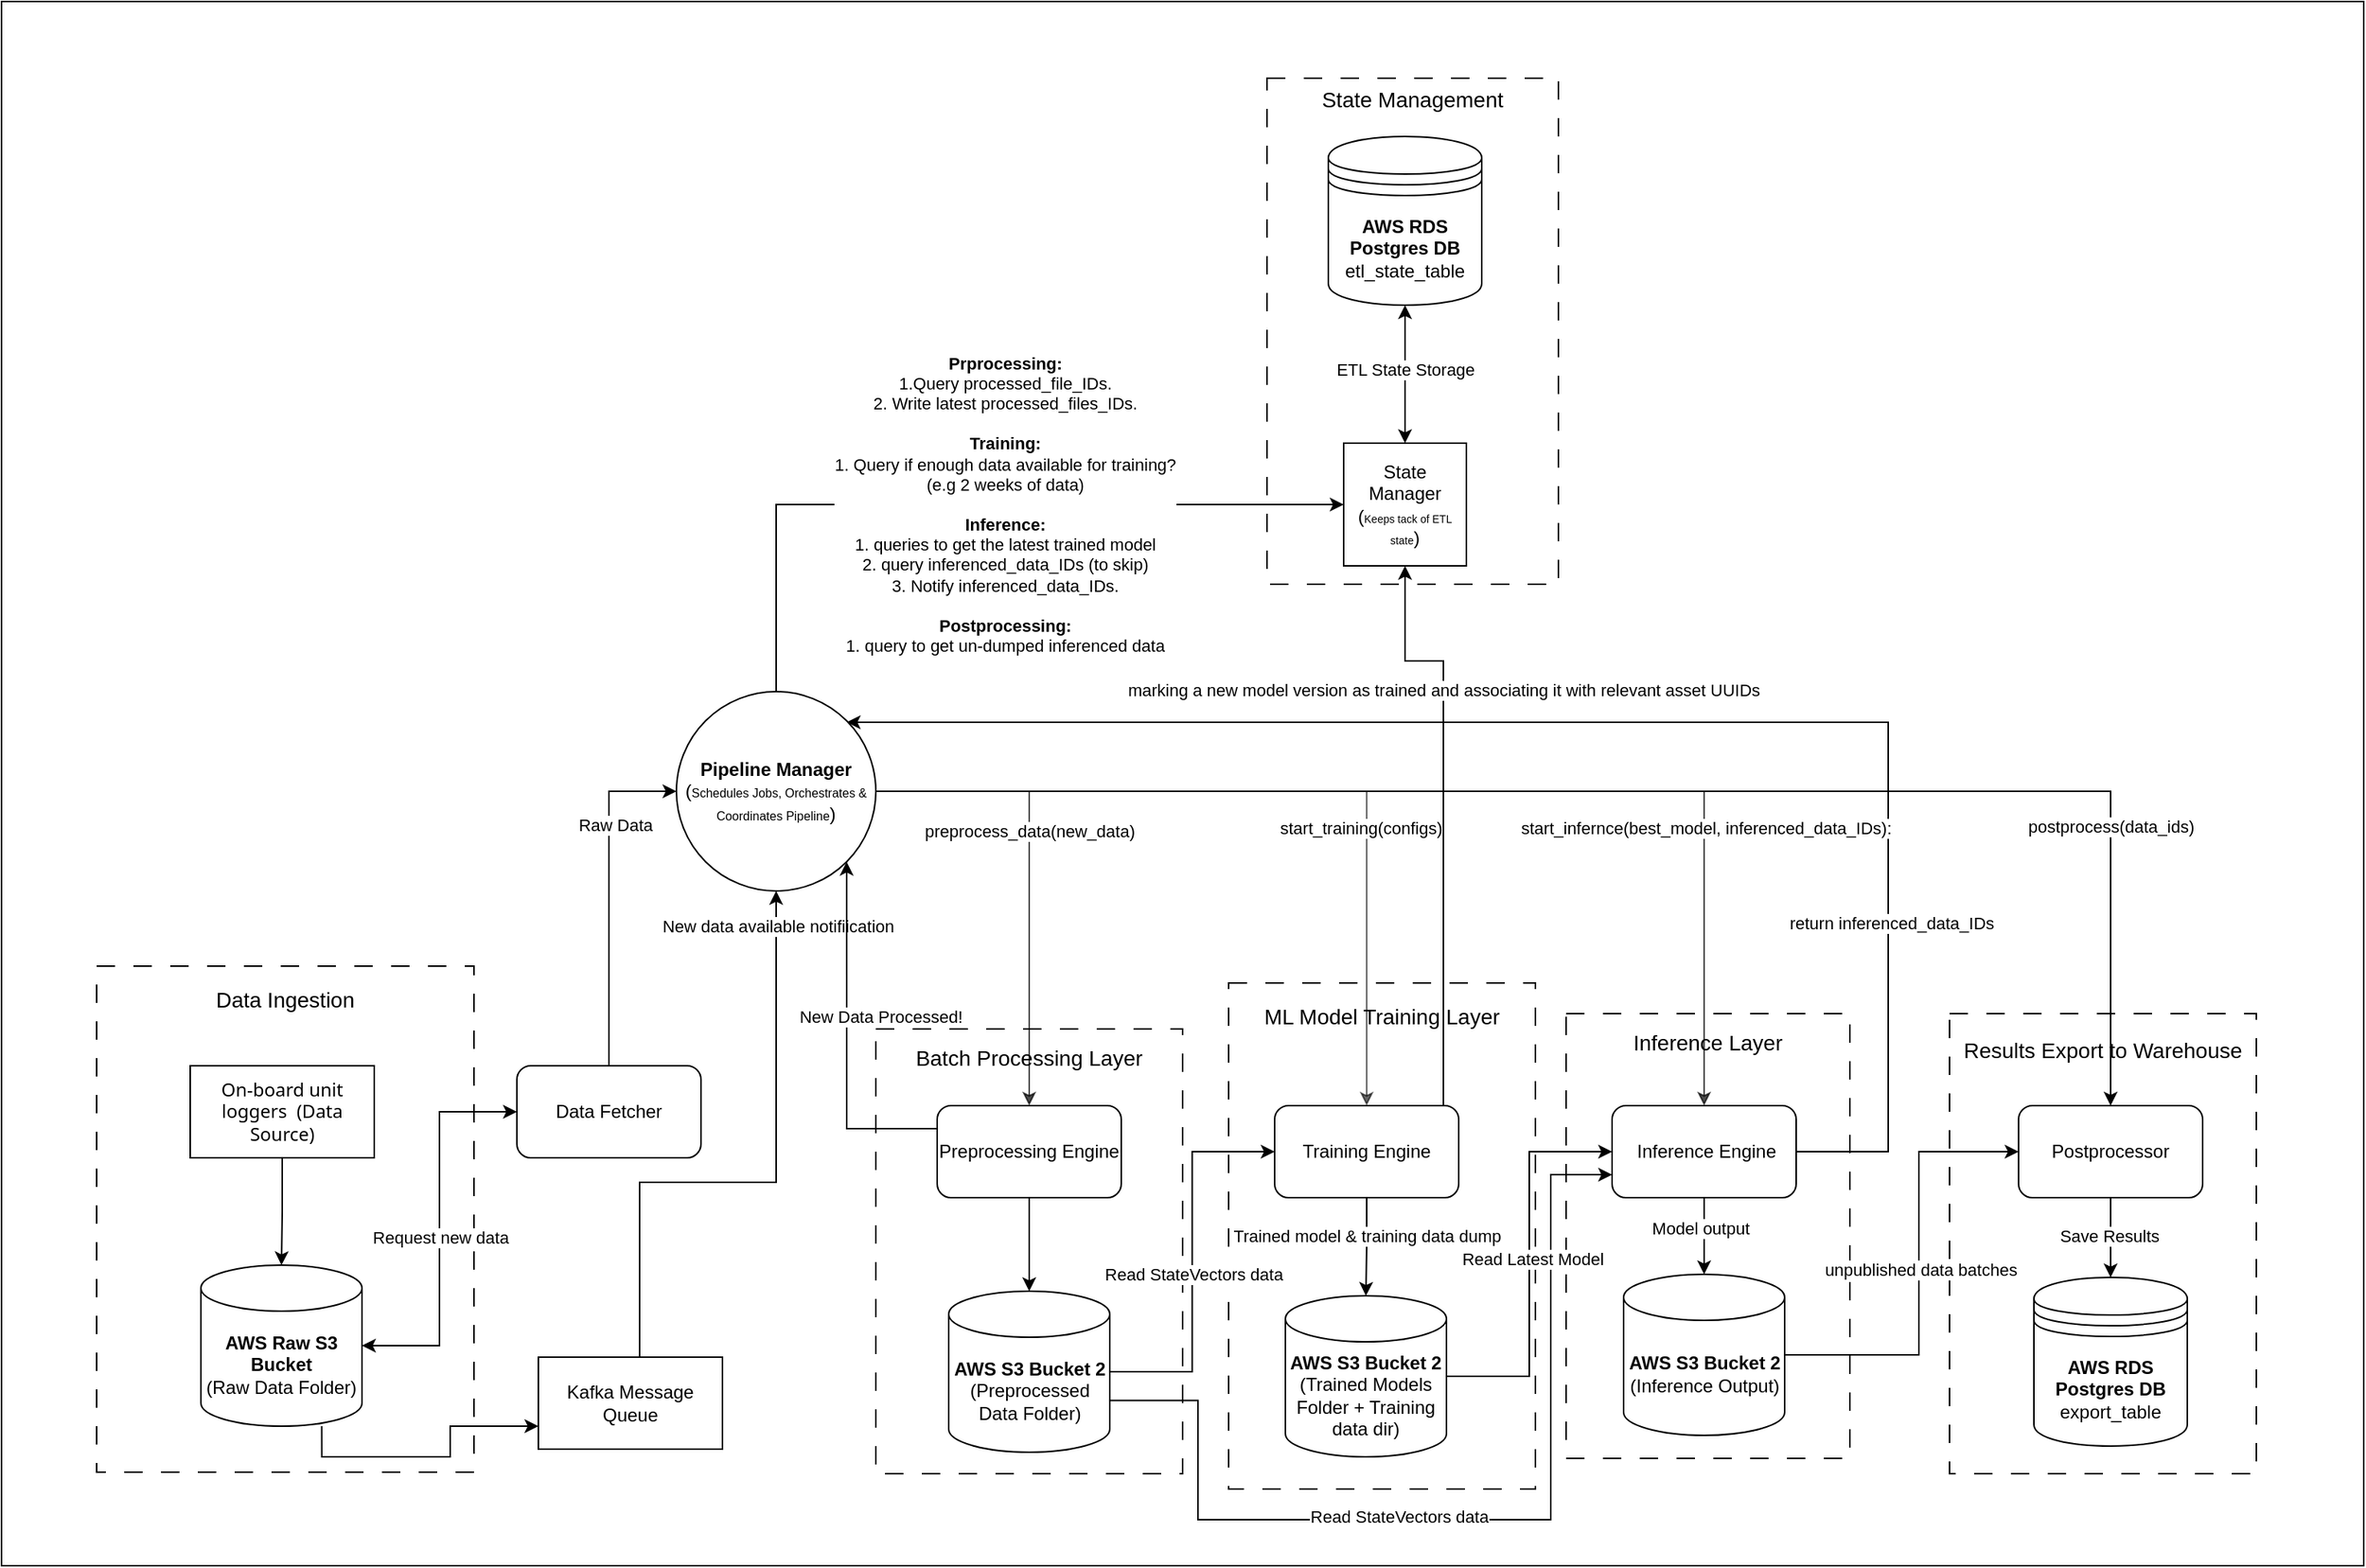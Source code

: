 <mxfile version="22.0.8" type="device">
  <diagram name="Page-1" id="5Zid5eUr49LPNto3jNUf">
    <mxGraphModel dx="1949" dy="1887" grid="1" gridSize="10" guides="1" tooltips="1" connect="1" arrows="1" fold="1" page="1" pageScale="1" pageWidth="827" pageHeight="1169" math="0" shadow="0">
      <root>
        <mxCell id="0" />
        <mxCell id="1" parent="0" />
        <mxCell id="Us4isVm1REwz6PQovXvu-9" value="" style="rounded=0;whiteSpace=wrap;html=1;fillColor=none;" parent="1" vertex="1">
          <mxGeometry x="-520" y="-560" width="1540" height="1020" as="geometry" />
        </mxCell>
        <mxCell id="okRBRZJAXJqxa18_oQfB-59" value="&lt;font style=&quot;font-size: 14px;&quot;&gt;Results Export to Warehouse&lt;br&gt;&lt;br&gt;&lt;br&gt;&lt;br&gt;&lt;br&gt;&lt;br&gt;&lt;br&gt;&lt;br&gt;&lt;br&gt;&lt;br&gt;&lt;br&gt;&lt;br&gt;&lt;br&gt;&lt;br&gt;&lt;br&gt;&lt;br&gt;&lt;/font&gt;" style="rounded=0;whiteSpace=wrap;html=1;fillColor=default;dashed=1;dashPattern=12 12;" parent="1" vertex="1">
          <mxGeometry x="750" y="100" width="200" height="300" as="geometry" />
        </mxCell>
        <mxCell id="okRBRZJAXJqxa18_oQfB-24" value="&lt;font style=&quot;font-size: 14px;&quot;&gt;Data Ingestion&lt;br&gt;&lt;br&gt;&lt;br&gt;&lt;br&gt;&lt;br&gt;&lt;br&gt;&lt;br&gt;&lt;br&gt;&lt;br&gt;&lt;br&gt;&lt;br&gt;&lt;br&gt;&lt;br&gt;&lt;br&gt;&lt;br&gt;&lt;br&gt;&lt;br&gt;&lt;br&gt;&lt;/font&gt;" style="rounded=0;whiteSpace=wrap;html=1;fillColor=default;dashed=1;dashPattern=12 12;labelBackgroundColor=none;" parent="1" vertex="1">
          <mxGeometry x="-458" y="69" width="246" height="330" as="geometry" />
        </mxCell>
        <mxCell id="okRBRZJAXJqxa18_oQfB-28" value="&lt;font style=&quot;font-size: 14px;&quot;&gt;Batch Processing Layer&lt;br&gt;&lt;br&gt;&lt;br&gt;&lt;br&gt;&lt;br&gt;&lt;br&gt;&lt;br&gt;&lt;br&gt;&lt;br&gt;&lt;br&gt;&lt;br&gt;&lt;br&gt;&lt;br&gt;&lt;br&gt;&lt;br&gt;&lt;br&gt;&lt;/font&gt;" style="rounded=0;whiteSpace=wrap;html=1;fillColor=default;dashed=1;dashPattern=12 12;labelBackgroundColor=default;" parent="1" vertex="1">
          <mxGeometry x="50" y="110" width="200" height="290" as="geometry" />
        </mxCell>
        <mxCell id="okRBRZJAXJqxa18_oQfB-38" value="&lt;font style=&quot;font-size: 14px;&quot;&gt;ML Model Training Layer&lt;br&gt;&lt;br&gt;&lt;br&gt;&lt;br&gt;&lt;br&gt;&lt;br&gt;&lt;br&gt;&lt;br&gt;&lt;br&gt;&lt;br&gt;&lt;br&gt;&lt;br&gt;&lt;br&gt;&lt;br&gt;&lt;br&gt;&lt;br&gt;&lt;br&gt;&lt;br&gt;&lt;/font&gt;" style="rounded=0;whiteSpace=wrap;html=1;fillColor=default;dashed=1;dashPattern=12 12;pointerEvents=0;labelBackgroundColor=default;" parent="1" vertex="1">
          <mxGeometry x="280" y="80" width="200" height="330" as="geometry" />
        </mxCell>
        <mxCell id="okRBRZJAXJqxa18_oQfB-41" value="&lt;font style=&quot;font-size: 14px;&quot;&gt;Inference Layer&lt;br&gt;&lt;br&gt;&lt;br&gt;&lt;br&gt;&lt;br&gt;&lt;br&gt;&lt;br&gt;&lt;br&gt;&lt;br&gt;&lt;br&gt;&lt;br&gt;&lt;br&gt;&lt;br&gt;&lt;br&gt;&lt;br&gt;&lt;br&gt;&lt;/font&gt;" style="rounded=0;whiteSpace=wrap;html=1;fillColor=default;dashed=1;dashPattern=12 12;labelBackgroundColor=none;" parent="1" vertex="1">
          <mxGeometry x="500" y="100" width="185" height="290" as="geometry" />
        </mxCell>
        <mxCell id="Us4isVm1REwz6PQovXvu-4" value="&lt;font style=&quot;font-size: 14px;&quot;&gt;State Management&lt;br&gt;&lt;br&gt;&lt;br&gt;&lt;br&gt;&lt;br&gt;&lt;br&gt;&lt;br&gt;&lt;br&gt;&lt;br&gt;&lt;br&gt;&lt;br&gt;&lt;br&gt;&lt;br&gt;&lt;br&gt;&lt;br&gt;&lt;br&gt;&lt;br&gt;&lt;br&gt;&lt;br&gt;&lt;/font&gt;" style="rounded=0;whiteSpace=wrap;html=1;fillColor=default;dashed=1;dashPattern=12 12;" parent="1" vertex="1">
          <mxGeometry x="305" y="-510" width="190" height="330" as="geometry" />
        </mxCell>
        <mxCell id="okRBRZJAXJqxa18_oQfB-20" style="edgeStyle=orthogonalEdgeStyle;rounded=0;orthogonalLoop=1;jettySize=auto;html=1;entryX=0.5;entryY=0;entryDx=0;entryDy=0;" parent="1" source="okRBRZJAXJqxa18_oQfB-2" target="okRBRZJAXJqxa18_oQfB-5" edge="1">
          <mxGeometry relative="1" as="geometry" />
        </mxCell>
        <mxCell id="okRBRZJAXJqxa18_oQfB-2" value="&lt;div style=&quot;&quot;&gt;&lt;font face=&quot;Söhne, ui-sans-serif, system-ui, -apple-system, Segoe UI, Roboto, Ubuntu, Cantarell, Noto Sans, sans-serif, Helvetica Neue, Arial, Apple Color Emoji, Segoe UI Emoji, Segoe UI Symbol, Noto Color Emoji&quot;&gt;On-board unit loggers&amp;nbsp; (Data Source)&lt;/font&gt;&lt;/div&gt;" style="rounded=0;whiteSpace=wrap;html=1;align=center;" parent="1" vertex="1">
          <mxGeometry x="-397" y="134" width="120" height="60" as="geometry" />
        </mxCell>
        <mxCell id="T4aBIHStRHKb7jWYq7oS-13" style="edgeStyle=orthogonalEdgeStyle;rounded=0;orthogonalLoop=1;jettySize=auto;html=1;exitX=0.75;exitY=1;exitDx=0;exitDy=0;entryX=0;entryY=0.75;entryDx=0;entryDy=0;" parent="1" source="okRBRZJAXJqxa18_oQfB-5" target="okRBRZJAXJqxa18_oQfB-6" edge="1">
          <mxGeometry relative="1" as="geometry" />
        </mxCell>
        <mxCell id="T4aBIHStRHKb7jWYq7oS-14" style="edgeStyle=orthogonalEdgeStyle;rounded=0;orthogonalLoop=1;jettySize=auto;html=1;entryX=0;entryY=0.5;entryDx=0;entryDy=0;startArrow=classic;startFill=1;" parent="1" source="okRBRZJAXJqxa18_oQfB-5" target="T4aBIHStRHKb7jWYq7oS-9" edge="1">
          <mxGeometry relative="1" as="geometry" />
        </mxCell>
        <mxCell id="T4aBIHStRHKb7jWYq7oS-17" value="Request new data" style="edgeLabel;html=1;align=center;verticalAlign=middle;resizable=0;points=[];" parent="T4aBIHStRHKb7jWYq7oS-14" vertex="1" connectable="0">
          <mxGeometry x="-0.542" relative="1" as="geometry">
            <mxPoint y="-63" as="offset" />
          </mxGeometry>
        </mxCell>
        <mxCell id="okRBRZJAXJqxa18_oQfB-5" value="&lt;b style=&quot;border-color: var(--border-color);&quot;&gt;AWS Raw S3 Bucket&lt;br&gt;&lt;/b&gt;(Raw Data Folder)" style="shape=cylinder3;whiteSpace=wrap;html=1;boundedLbl=1;backgroundOutline=1;size=15;" parent="1" vertex="1">
          <mxGeometry x="-390" y="264" width="105" height="105" as="geometry" />
        </mxCell>
        <mxCell id="okRBRZJAXJqxa18_oQfB-44" style="edgeStyle=orthogonalEdgeStyle;rounded=0;orthogonalLoop=1;jettySize=auto;html=1;exitX=0.75;exitY=0;exitDx=0;exitDy=0;entryX=0.5;entryY=1;entryDx=0;entryDy=0;" parent="1" source="okRBRZJAXJqxa18_oQfB-6" target="okRBRZJAXJqxa18_oQfB-42" edge="1">
          <mxGeometry relative="1" as="geometry">
            <Array as="points">
              <mxPoint x="-104" y="210" />
              <mxPoint x="-15" y="210" />
            </Array>
          </mxGeometry>
        </mxCell>
        <mxCell id="T4aBIHStRHKb7jWYq7oS-7" value="New data available notifiication" style="edgeLabel;html=1;align=center;verticalAlign=middle;resizable=0;points=[];" parent="okRBRZJAXJqxa18_oQfB-44" vertex="1" connectable="0">
          <mxGeometry x="0.7" relative="1" as="geometry">
            <mxPoint x="1" y="-40" as="offset" />
          </mxGeometry>
        </mxCell>
        <mxCell id="okRBRZJAXJqxa18_oQfB-6" value="Kafka Message Queue" style="rounded=0;whiteSpace=wrap;html=1;" parent="1" vertex="1">
          <mxGeometry x="-170" y="324" width="120" height="60" as="geometry" />
        </mxCell>
        <mxCell id="okRBRZJAXJqxa18_oQfB-37" value="" style="edgeStyle=orthogonalEdgeStyle;rounded=0;orthogonalLoop=1;jettySize=auto;html=1;" parent="1" source="okRBRZJAXJqxa18_oQfB-9" target="okRBRZJAXJqxa18_oQfB-36" edge="1">
          <mxGeometry relative="1" as="geometry" />
        </mxCell>
        <mxCell id="T4aBIHStRHKb7jWYq7oS-30" style="edgeStyle=orthogonalEdgeStyle;rounded=0;orthogonalLoop=1;jettySize=auto;html=1;exitX=0;exitY=0.25;exitDx=0;exitDy=0;entryX=1;entryY=1;entryDx=0;entryDy=0;" parent="1" source="okRBRZJAXJqxa18_oQfB-9" target="okRBRZJAXJqxa18_oQfB-42" edge="1">
          <mxGeometry relative="1" as="geometry" />
        </mxCell>
        <mxCell id="T4aBIHStRHKb7jWYq7oS-31" value="New Data Processed!" style="edgeLabel;html=1;align=center;verticalAlign=middle;resizable=0;points=[];" parent="T4aBIHStRHKb7jWYq7oS-30" vertex="1" connectable="0">
          <mxGeometry x="-0.18" y="1" relative="1" as="geometry">
            <mxPoint x="23" y="-37" as="offset" />
          </mxGeometry>
        </mxCell>
        <mxCell id="okRBRZJAXJqxa18_oQfB-9" value="Preprocessing Engine" style="rounded=1;whiteSpace=wrap;html=1;" parent="1" vertex="1">
          <mxGeometry x="90" y="160" width="120" height="60" as="geometry" />
        </mxCell>
        <mxCell id="okRBRZJAXJqxa18_oQfB-40" value="" style="edgeStyle=orthogonalEdgeStyle;rounded=0;orthogonalLoop=1;jettySize=auto;html=1;" parent="1" source="okRBRZJAXJqxa18_oQfB-10" target="okRBRZJAXJqxa18_oQfB-39" edge="1">
          <mxGeometry relative="1" as="geometry" />
        </mxCell>
        <mxCell id="T4aBIHStRHKb7jWYq7oS-5" value="Trained model &amp;amp; training data dump" style="edgeLabel;html=1;align=center;verticalAlign=middle;resizable=0;points=[];" parent="okRBRZJAXJqxa18_oQfB-40" vertex="1" connectable="0">
          <mxGeometry x="-0.222" relative="1" as="geometry">
            <mxPoint as="offset" />
          </mxGeometry>
        </mxCell>
        <mxCell id="T4aBIHStRHKb7jWYq7oS-26" style="edgeStyle=orthogonalEdgeStyle;rounded=0;orthogonalLoop=1;jettySize=auto;html=1;exitX=0.75;exitY=0;exitDx=0;exitDy=0;entryX=0.5;entryY=1;entryDx=0;entryDy=0;" parent="1" source="okRBRZJAXJqxa18_oQfB-10" target="T4aBIHStRHKb7jWYq7oS-23" edge="1">
          <mxGeometry relative="1" as="geometry">
            <Array as="points">
              <mxPoint x="400" y="200" />
              <mxPoint x="420" y="200" />
              <mxPoint x="420" y="-130" />
              <mxPoint x="395" y="-130" />
            </Array>
          </mxGeometry>
        </mxCell>
        <mxCell id="T4aBIHStRHKb7jWYq7oS-27" value="marking a new model version as trained and associating it with relevant asset UUIDs" style="edgeLabel;html=1;align=center;verticalAlign=middle;resizable=0;points=[];" parent="T4aBIHStRHKb7jWYq7oS-26" vertex="1" connectable="0">
          <mxGeometry x="0.627" relative="1" as="geometry">
            <mxPoint y="17" as="offset" />
          </mxGeometry>
        </mxCell>
        <mxCell id="okRBRZJAXJqxa18_oQfB-10" value="Training Engine" style="rounded=1;whiteSpace=wrap;html=1;" parent="1" vertex="1">
          <mxGeometry x="310" y="160" width="120" height="60" as="geometry" />
        </mxCell>
        <mxCell id="90_v9TgX_43X4Vrw2RO1-3" style="edgeStyle=orthogonalEdgeStyle;rounded=0;orthogonalLoop=1;jettySize=auto;html=1;" edge="1" parent="1" source="okRBRZJAXJqxa18_oQfB-11" target="90_v9TgX_43X4Vrw2RO1-2">
          <mxGeometry relative="1" as="geometry" />
        </mxCell>
        <mxCell id="90_v9TgX_43X4Vrw2RO1-4" value="Model output&amp;nbsp;" style="edgeLabel;html=1;align=center;verticalAlign=middle;resizable=0;points=[];" vertex="1" connectable="0" parent="90_v9TgX_43X4Vrw2RO1-3">
          <mxGeometry x="-0.229" y="-1" relative="1" as="geometry">
            <mxPoint as="offset" />
          </mxGeometry>
        </mxCell>
        <mxCell id="90_v9TgX_43X4Vrw2RO1-7" style="edgeStyle=orthogonalEdgeStyle;rounded=0;orthogonalLoop=1;jettySize=auto;html=1;entryX=1;entryY=0;entryDx=0;entryDy=0;" edge="1" parent="1" source="okRBRZJAXJqxa18_oQfB-11" target="okRBRZJAXJqxa18_oQfB-42">
          <mxGeometry relative="1" as="geometry">
            <Array as="points">
              <mxPoint x="710" y="190" />
              <mxPoint x="710" y="-90" />
              <mxPoint x="31" y="-90" />
            </Array>
          </mxGeometry>
        </mxCell>
        <mxCell id="90_v9TgX_43X4Vrw2RO1-8" value="return inferenced_data_IDs" style="edgeLabel;html=1;align=center;verticalAlign=middle;resizable=0;points=[];" vertex="1" connectable="0" parent="90_v9TgX_43X4Vrw2RO1-7">
          <mxGeometry x="-0.513" y="-2" relative="1" as="geometry">
            <mxPoint y="39" as="offset" />
          </mxGeometry>
        </mxCell>
        <mxCell id="okRBRZJAXJqxa18_oQfB-11" value="&amp;nbsp;Inference Engine" style="rounded=1;whiteSpace=wrap;html=1;" parent="1" vertex="1">
          <mxGeometry x="530" y="160" width="120" height="60" as="geometry" />
        </mxCell>
        <mxCell id="okRBRZJAXJqxa18_oQfB-51" style="edgeStyle=orthogonalEdgeStyle;rounded=0;orthogonalLoop=1;jettySize=auto;html=1;entryX=0.5;entryY=0;entryDx=0;entryDy=0;" parent="1" source="okRBRZJAXJqxa18_oQfB-12" target="okRBRZJAXJqxa18_oQfB-13" edge="1">
          <mxGeometry relative="1" as="geometry" />
        </mxCell>
        <mxCell id="okRBRZJAXJqxa18_oQfB-52" value="Save Results" style="edgeLabel;html=1;align=center;verticalAlign=middle;resizable=0;points=[];" parent="okRBRZJAXJqxa18_oQfB-51" vertex="1" connectable="0">
          <mxGeometry x="-0.037" y="-1" relative="1" as="geometry">
            <mxPoint as="offset" />
          </mxGeometry>
        </mxCell>
        <mxCell id="okRBRZJAXJqxa18_oQfB-12" value="&lt;div&gt;Postprocessor&lt;/div&gt;" style="rounded=1;whiteSpace=wrap;html=1;" parent="1" vertex="1">
          <mxGeometry x="795" y="160" width="120" height="60" as="geometry" />
        </mxCell>
        <mxCell id="okRBRZJAXJqxa18_oQfB-13" value="&lt;b&gt;AWS RDS Postgres DB&lt;/b&gt;&lt;br&gt;export_table" style="shape=datastore;whiteSpace=wrap;html=1;" parent="1" vertex="1">
          <mxGeometry x="805" y="272" width="100" height="110" as="geometry" />
        </mxCell>
        <mxCell id="okRBRZJAXJqxa18_oQfB-53" style="edgeStyle=orthogonalEdgeStyle;rounded=0;orthogonalLoop=1;jettySize=auto;html=1;entryX=0;entryY=0.5;entryDx=0;entryDy=0;" parent="1" source="okRBRZJAXJqxa18_oQfB-36" target="okRBRZJAXJqxa18_oQfB-10" edge="1">
          <mxGeometry relative="1" as="geometry" />
        </mxCell>
        <mxCell id="okRBRZJAXJqxa18_oQfB-55" value="Read StateVectors data" style="edgeLabel;html=1;align=center;verticalAlign=middle;resizable=0;points=[];" parent="okRBRZJAXJqxa18_oQfB-53" vertex="1" connectable="0">
          <mxGeometry x="-0.058" relative="1" as="geometry">
            <mxPoint as="offset" />
          </mxGeometry>
        </mxCell>
        <mxCell id="90_v9TgX_43X4Vrw2RO1-13" style="edgeStyle=orthogonalEdgeStyle;rounded=0;orthogonalLoop=1;jettySize=auto;html=1;exitX=1;exitY=0;exitDx=0;exitDy=71.25;exitPerimeter=0;entryX=0;entryY=0.75;entryDx=0;entryDy=0;" edge="1" parent="1" source="okRBRZJAXJqxa18_oQfB-36" target="okRBRZJAXJqxa18_oQfB-11">
          <mxGeometry relative="1" as="geometry">
            <Array as="points">
              <mxPoint x="260" y="352" />
              <mxPoint x="260" y="430" />
              <mxPoint x="490" y="430" />
              <mxPoint x="490" y="205" />
            </Array>
          </mxGeometry>
        </mxCell>
        <mxCell id="90_v9TgX_43X4Vrw2RO1-15" value="Read StateVectors data" style="edgeLabel;html=1;align=center;verticalAlign=middle;resizable=0;points=[];" vertex="1" connectable="0" parent="90_v9TgX_43X4Vrw2RO1-13">
          <mxGeometry x="-0.158" y="2" relative="1" as="geometry">
            <mxPoint as="offset" />
          </mxGeometry>
        </mxCell>
        <mxCell id="okRBRZJAXJqxa18_oQfB-36" value="&lt;b&gt;AWS S3 Bucket 2&lt;br&gt;&lt;/b&gt;(Preprocessed Data Folder)" style="shape=cylinder3;whiteSpace=wrap;html=1;boundedLbl=1;backgroundOutline=1;size=15;" parent="1" vertex="1">
          <mxGeometry x="97.5" y="281" width="105" height="105" as="geometry" />
        </mxCell>
        <mxCell id="okRBRZJAXJqxa18_oQfB-49" style="edgeStyle=orthogonalEdgeStyle;rounded=0;orthogonalLoop=1;jettySize=auto;html=1;entryX=0;entryY=0.5;entryDx=0;entryDy=0;" parent="1" source="okRBRZJAXJqxa18_oQfB-39" target="okRBRZJAXJqxa18_oQfB-11" edge="1">
          <mxGeometry relative="1" as="geometry" />
        </mxCell>
        <mxCell id="okRBRZJAXJqxa18_oQfB-50" value="Read Latest Model" style="edgeLabel;html=1;align=center;verticalAlign=middle;resizable=0;points=[];" parent="okRBRZJAXJqxa18_oQfB-49" vertex="1" connectable="0">
          <mxGeometry x="0.031" y="-2" relative="1" as="geometry">
            <mxPoint as="offset" />
          </mxGeometry>
        </mxCell>
        <mxCell id="okRBRZJAXJqxa18_oQfB-39" value="&lt;b style=&quot;border-color: var(--border-color);&quot;&gt;AWS S3 Bucket 2&lt;br style=&quot;border-color: var(--border-color);&quot;&gt;&lt;/b&gt;(Trained Models Folder + Training data dir)" style="shape=cylinder3;whiteSpace=wrap;html=1;boundedLbl=1;backgroundOutline=1;size=15;" parent="1" vertex="1">
          <mxGeometry x="317" y="284" width="105" height="105" as="geometry" />
        </mxCell>
        <mxCell id="okRBRZJAXJqxa18_oQfB-43" style="edgeStyle=orthogonalEdgeStyle;rounded=0;orthogonalLoop=1;jettySize=auto;html=1;entryX=0.5;entryY=0;entryDx=0;entryDy=0;opacity=70;" parent="1" source="okRBRZJAXJqxa18_oQfB-42" target="okRBRZJAXJqxa18_oQfB-9" edge="1">
          <mxGeometry relative="1" as="geometry" />
        </mxCell>
        <mxCell id="okRBRZJAXJqxa18_oQfB-56" value="preprocess_data(new_data)" style="edgeLabel;html=1;align=center;verticalAlign=middle;resizable=0;points=[];" parent="okRBRZJAXJqxa18_oQfB-43" vertex="1" connectable="0">
          <mxGeometry x="0.514" y="3" relative="1" as="geometry">
            <mxPoint x="-3" y="-105" as="offset" />
          </mxGeometry>
        </mxCell>
        <mxCell id="okRBRZJAXJqxa18_oQfB-45" style="edgeStyle=orthogonalEdgeStyle;rounded=0;orthogonalLoop=1;jettySize=auto;html=1;entryX=0.5;entryY=0;entryDx=0;entryDy=0;opacity=60;" parent="1" source="okRBRZJAXJqxa18_oQfB-42" target="okRBRZJAXJqxa18_oQfB-10" edge="1">
          <mxGeometry relative="1" as="geometry" />
        </mxCell>
        <mxCell id="okRBRZJAXJqxa18_oQfB-57" value="start_training(configs)" style="edgeLabel;html=1;align=center;verticalAlign=middle;resizable=0;points=[];" parent="okRBRZJAXJqxa18_oQfB-45" vertex="1" connectable="0">
          <mxGeometry x="0.661" y="-4" relative="1" as="geometry">
            <mxPoint y="-92" as="offset" />
          </mxGeometry>
        </mxCell>
        <mxCell id="okRBRZJAXJqxa18_oQfB-47" style="edgeStyle=orthogonalEdgeStyle;rounded=0;orthogonalLoop=1;jettySize=auto;html=1;entryX=0.5;entryY=0;entryDx=0;entryDy=0;opacity=70;" parent="1" source="okRBRZJAXJqxa18_oQfB-42" target="okRBRZJAXJqxa18_oQfB-11" edge="1">
          <mxGeometry relative="1" as="geometry" />
        </mxCell>
        <mxCell id="okRBRZJAXJqxa18_oQfB-58" value="start_infernce(best_model, inferenced_data_IDs):" style="edgeLabel;html=1;align=center;verticalAlign=middle;resizable=0;points=[];" parent="okRBRZJAXJqxa18_oQfB-47" vertex="1" connectable="0">
          <mxGeometry x="0.754" y="1" relative="1" as="geometry">
            <mxPoint y="-90" as="offset" />
          </mxGeometry>
        </mxCell>
        <mxCell id="T4aBIHStRHKb7jWYq7oS-24" style="edgeStyle=orthogonalEdgeStyle;rounded=0;orthogonalLoop=1;jettySize=auto;html=1;exitX=0.5;exitY=0;exitDx=0;exitDy=0;entryX=0;entryY=0.5;entryDx=0;entryDy=0;" parent="1" source="okRBRZJAXJqxa18_oQfB-42" target="T4aBIHStRHKb7jWYq7oS-23" edge="1">
          <mxGeometry relative="1" as="geometry" />
        </mxCell>
        <mxCell id="T4aBIHStRHKb7jWYq7oS-25" value="&lt;b&gt;Prprocessing:&lt;/b&gt;&lt;br&gt;1.Query processed_file_IDs.&lt;br&gt;2. Write latest processed_files_IDs.&lt;br&gt;&lt;br&gt;&lt;b&gt;Training:&lt;/b&gt;&lt;br&gt;1. Query if enough data available for training?&lt;br&gt;(e.g 2 weeks of data)&lt;br&gt;&lt;br&gt;&lt;b&gt;Inference:&lt;/b&gt;&lt;br&gt;1.&amp;nbsp;queries to get the latest trained model&lt;br&gt;2. query inferenced_data_IDs (to skip)&lt;br&gt;3. Notify inferenced_data_IDs.&lt;br&gt;&lt;br&gt;&lt;b style=&quot;border-color: var(--border-color);&quot;&gt;Postprocessing:&lt;/b&gt;&lt;br style=&quot;border-color: var(--border-color);&quot;&gt;1. query to get un-dumped inferenced data" style="edgeLabel;html=1;align=center;verticalAlign=middle;resizable=0;points=[];labelBackgroundColor=default;" parent="T4aBIHStRHKb7jWYq7oS-24" vertex="1" connectable="0">
          <mxGeometry x="0.1" relative="1" as="geometry">
            <mxPoint as="offset" />
          </mxGeometry>
        </mxCell>
        <mxCell id="90_v9TgX_43X4Vrw2RO1-9" style="edgeStyle=orthogonalEdgeStyle;rounded=0;orthogonalLoop=1;jettySize=auto;html=1;entryX=0.5;entryY=0;entryDx=0;entryDy=0;" edge="1" parent="1" source="okRBRZJAXJqxa18_oQfB-42" target="okRBRZJAXJqxa18_oQfB-12">
          <mxGeometry relative="1" as="geometry">
            <Array as="points">
              <mxPoint x="855" y="-45" />
            </Array>
          </mxGeometry>
        </mxCell>
        <mxCell id="90_v9TgX_43X4Vrw2RO1-10" value="postprocess(data_ids)" style="edgeLabel;html=1;align=center;verticalAlign=middle;resizable=0;points=[];" vertex="1" connectable="0" parent="90_v9TgX_43X4Vrw2RO1-9">
          <mxGeometry x="0.627" relative="1" as="geometry">
            <mxPoint y="6" as="offset" />
          </mxGeometry>
        </mxCell>
        <mxCell id="okRBRZJAXJqxa18_oQfB-42" value="&lt;b&gt;Pipeline Manager&lt;/b&gt;&lt;br&gt;(&lt;font style=&quot;font-size: 8px;&quot;&gt;Schedules Jobs, Orchestrates &amp;amp; Coordinates Pipeline&lt;/font&gt;)" style="ellipse;whiteSpace=wrap;html=1;aspect=fixed;" parent="1" vertex="1">
          <mxGeometry x="-80" y="-110" width="130" height="130" as="geometry" />
        </mxCell>
        <mxCell id="T4aBIHStRHKb7jWYq7oS-21" style="edgeStyle=orthogonalEdgeStyle;rounded=0;orthogonalLoop=1;jettySize=auto;html=1;exitX=0.5;exitY=0;exitDx=0;exitDy=0;entryX=0;entryY=0.5;entryDx=0;entryDy=0;" parent="1" source="T4aBIHStRHKb7jWYq7oS-9" target="okRBRZJAXJqxa18_oQfB-42" edge="1">
          <mxGeometry relative="1" as="geometry" />
        </mxCell>
        <mxCell id="T4aBIHStRHKb7jWYq7oS-22" value="Raw Data" style="edgeLabel;html=1;align=center;verticalAlign=middle;resizable=0;points=[];" parent="T4aBIHStRHKb7jWYq7oS-21" vertex="1" connectable="0">
          <mxGeometry x="0.411" y="-4" relative="1" as="geometry">
            <mxPoint as="offset" />
          </mxGeometry>
        </mxCell>
        <mxCell id="T4aBIHStRHKb7jWYq7oS-9" value="Data Fetcher" style="rounded=1;whiteSpace=wrap;html=1;" parent="1" vertex="1">
          <mxGeometry x="-184" y="134" width="120" height="60" as="geometry" />
        </mxCell>
        <mxCell id="T4aBIHStRHKb7jWYq7oS-34" style="edgeStyle=orthogonalEdgeStyle;rounded=0;orthogonalLoop=1;jettySize=auto;html=1;entryX=0.5;entryY=1;entryDx=0;entryDy=0;startArrow=classic;startFill=1;" parent="1" source="T4aBIHStRHKb7jWYq7oS-23" target="T4aBIHStRHKb7jWYq7oS-32" edge="1">
          <mxGeometry relative="1" as="geometry" />
        </mxCell>
        <mxCell id="T4aBIHStRHKb7jWYq7oS-35" value="ETL State Storage" style="edgeLabel;html=1;align=center;verticalAlign=middle;resizable=0;points=[];" parent="T4aBIHStRHKb7jWYq7oS-34" vertex="1" connectable="0">
          <mxGeometry x="0.08" relative="1" as="geometry">
            <mxPoint as="offset" />
          </mxGeometry>
        </mxCell>
        <mxCell id="T4aBIHStRHKb7jWYq7oS-23" value="State Manager&lt;br&gt;(&lt;font style=&quot;font-size: 7px;&quot;&gt;Keeps tack of ETL state&lt;/font&gt;)" style="whiteSpace=wrap;html=1;aspect=fixed;" parent="1" vertex="1">
          <mxGeometry x="355" y="-272" width="80" height="80" as="geometry" />
        </mxCell>
        <mxCell id="T4aBIHStRHKb7jWYq7oS-32" value="&lt;b&gt;AWS RDS Postgres DB&lt;/b&gt; etl_state_table" style="shape=datastore;whiteSpace=wrap;html=1;" parent="1" vertex="1">
          <mxGeometry x="345" y="-472" width="100" height="110" as="geometry" />
        </mxCell>
        <mxCell id="90_v9TgX_43X4Vrw2RO1-11" style="edgeStyle=orthogonalEdgeStyle;rounded=0;orthogonalLoop=1;jettySize=auto;html=1;exitX=1;exitY=0.5;exitDx=0;exitDy=0;exitPerimeter=0;entryX=0;entryY=0.5;entryDx=0;entryDy=0;" edge="1" parent="1" source="90_v9TgX_43X4Vrw2RO1-2" target="okRBRZJAXJqxa18_oQfB-12">
          <mxGeometry relative="1" as="geometry">
            <Array as="points">
              <mxPoint x="730" y="323" />
              <mxPoint x="730" y="190" />
            </Array>
          </mxGeometry>
        </mxCell>
        <mxCell id="90_v9TgX_43X4Vrw2RO1-12" value="unpublished data batches" style="edgeLabel;html=1;align=center;verticalAlign=middle;resizable=0;points=[];" vertex="1" connectable="0" parent="90_v9TgX_43X4Vrw2RO1-11">
          <mxGeometry x="0.012" y="-1" relative="1" as="geometry">
            <mxPoint y="1" as="offset" />
          </mxGeometry>
        </mxCell>
        <mxCell id="90_v9TgX_43X4Vrw2RO1-2" value="&lt;b style=&quot;border-color: var(--border-color);&quot;&gt;AWS S3 Bucket 2&lt;br style=&quot;border-color: var(--border-color);&quot;&gt;&lt;/b&gt;(Inference Output)" style="shape=cylinder3;whiteSpace=wrap;html=1;boundedLbl=1;backgroundOutline=1;size=15;" vertex="1" parent="1">
          <mxGeometry x="537.5" y="270" width="105" height="105" as="geometry" />
        </mxCell>
      </root>
    </mxGraphModel>
  </diagram>
</mxfile>

